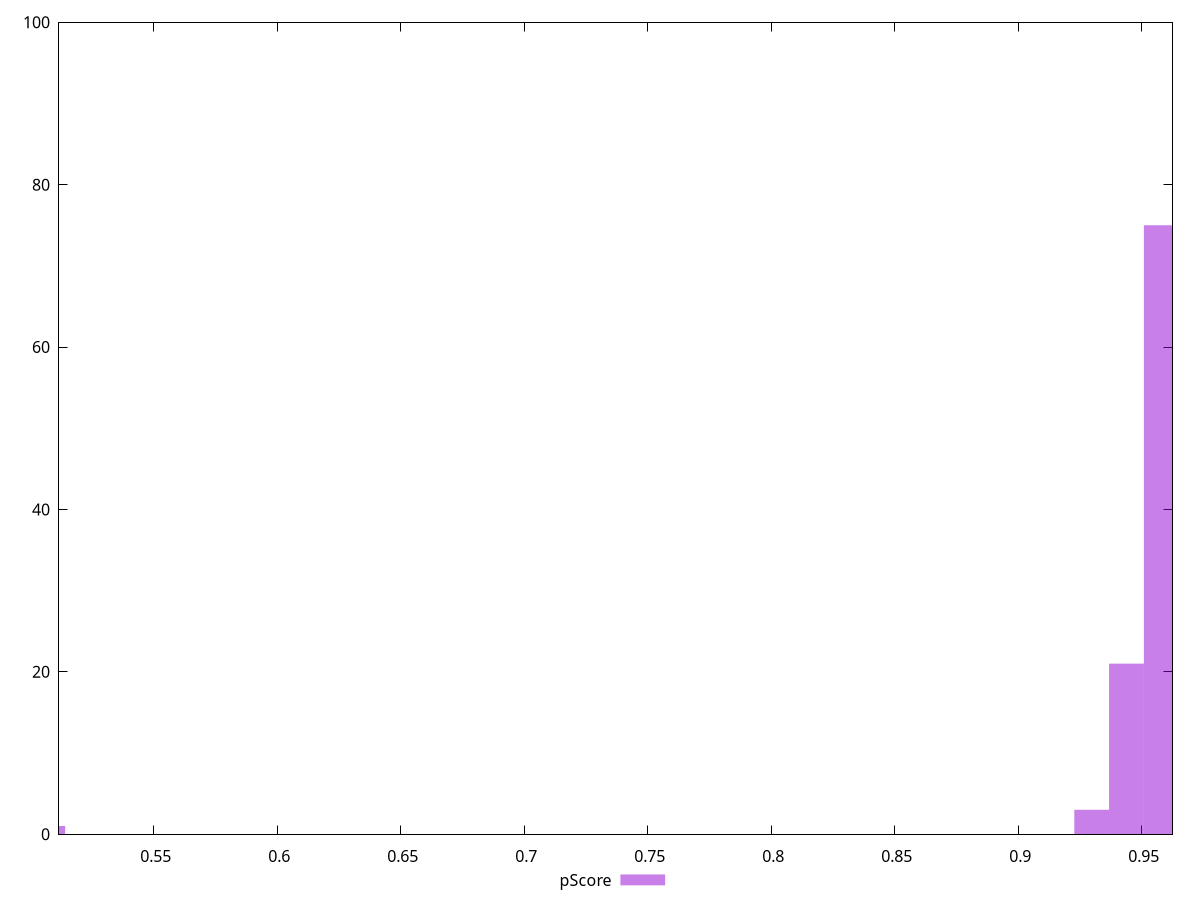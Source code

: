 reset

$pScore <<EOF
0.507110026254604 1
0.9578744940364743 75
0.9437881044182909 21
0.9297017148001073 3
EOF

set key outside below
set boxwidth 0.014086389618183445
set xrange [0.5116506067223572:0.962419029070613]
set yrange [0:100]
set trange [0:100]
set style fill transparent solid 0.5 noborder
set terminal svg size 640, 490 enhanced background rgb 'white'
set output "reports/report_00032_2021-02-25T10-28-15.087Z/total-blocking-time/samples/music/pScore/histogram.svg"

plot $pScore title "pScore" with boxes

reset

